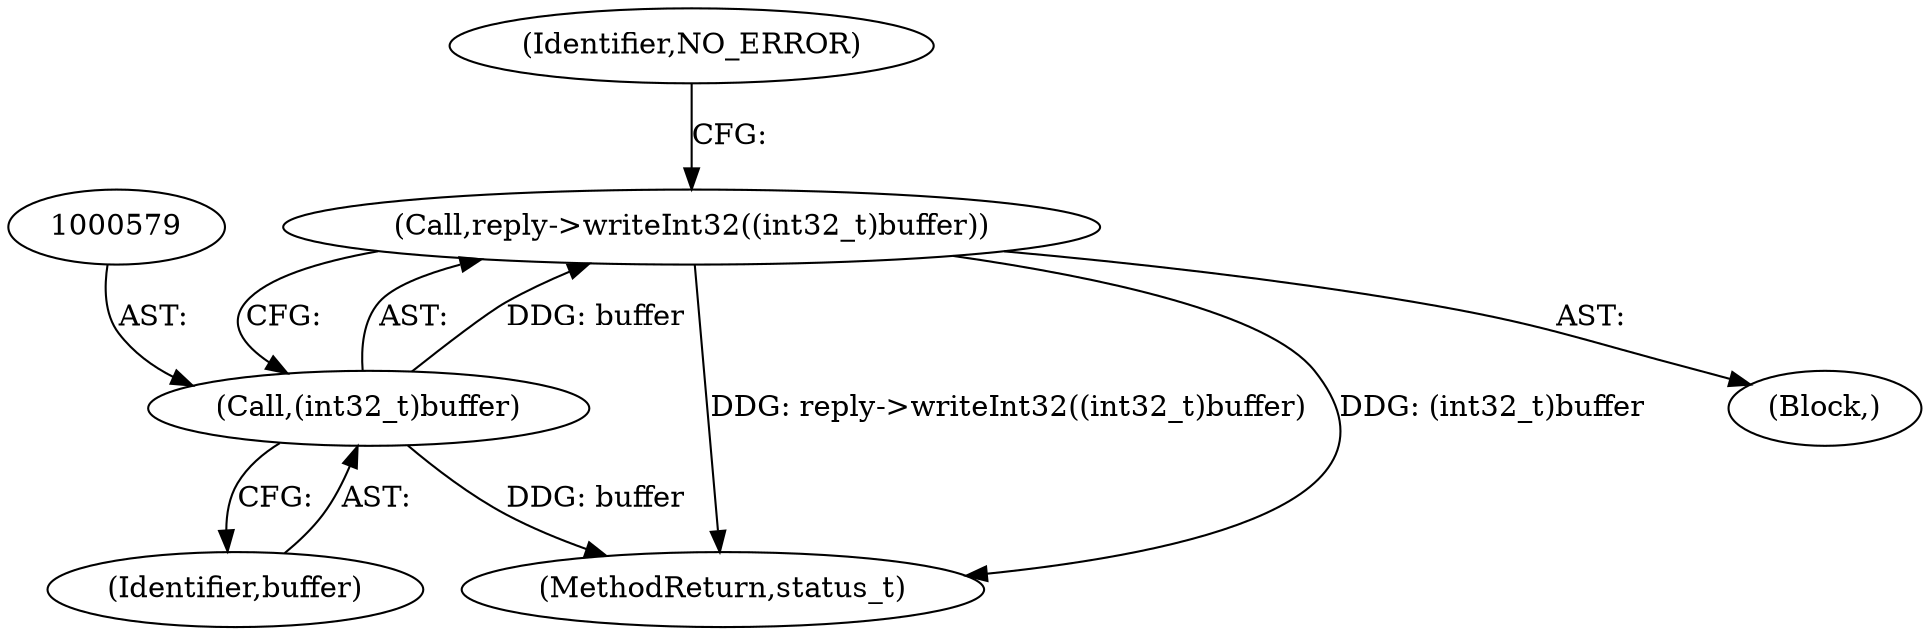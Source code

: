 digraph "0_Android_8d87321b704cb3f88e8cae668937d001fd63d5e3@API" {
"1000577" [label="(Call,reply->writeInt32((int32_t)buffer))"];
"1000578" [label="(Call,(int32_t)buffer)"];
"1001207" [label="(MethodReturn,status_t)"];
"1000576" [label="(Block,)"];
"1000577" [label="(Call,reply->writeInt32((int32_t)buffer))"];
"1000578" [label="(Call,(int32_t)buffer)"];
"1000580" [label="(Identifier,buffer)"];
"1000582" [label="(Identifier,NO_ERROR)"];
"1000577" -> "1000576"  [label="AST: "];
"1000577" -> "1000578"  [label="CFG: "];
"1000578" -> "1000577"  [label="AST: "];
"1000582" -> "1000577"  [label="CFG: "];
"1000577" -> "1001207"  [label="DDG: reply->writeInt32((int32_t)buffer)"];
"1000577" -> "1001207"  [label="DDG: (int32_t)buffer"];
"1000578" -> "1000577"  [label="DDG: buffer"];
"1000578" -> "1000580"  [label="CFG: "];
"1000579" -> "1000578"  [label="AST: "];
"1000580" -> "1000578"  [label="AST: "];
"1000578" -> "1001207"  [label="DDG: buffer"];
}
